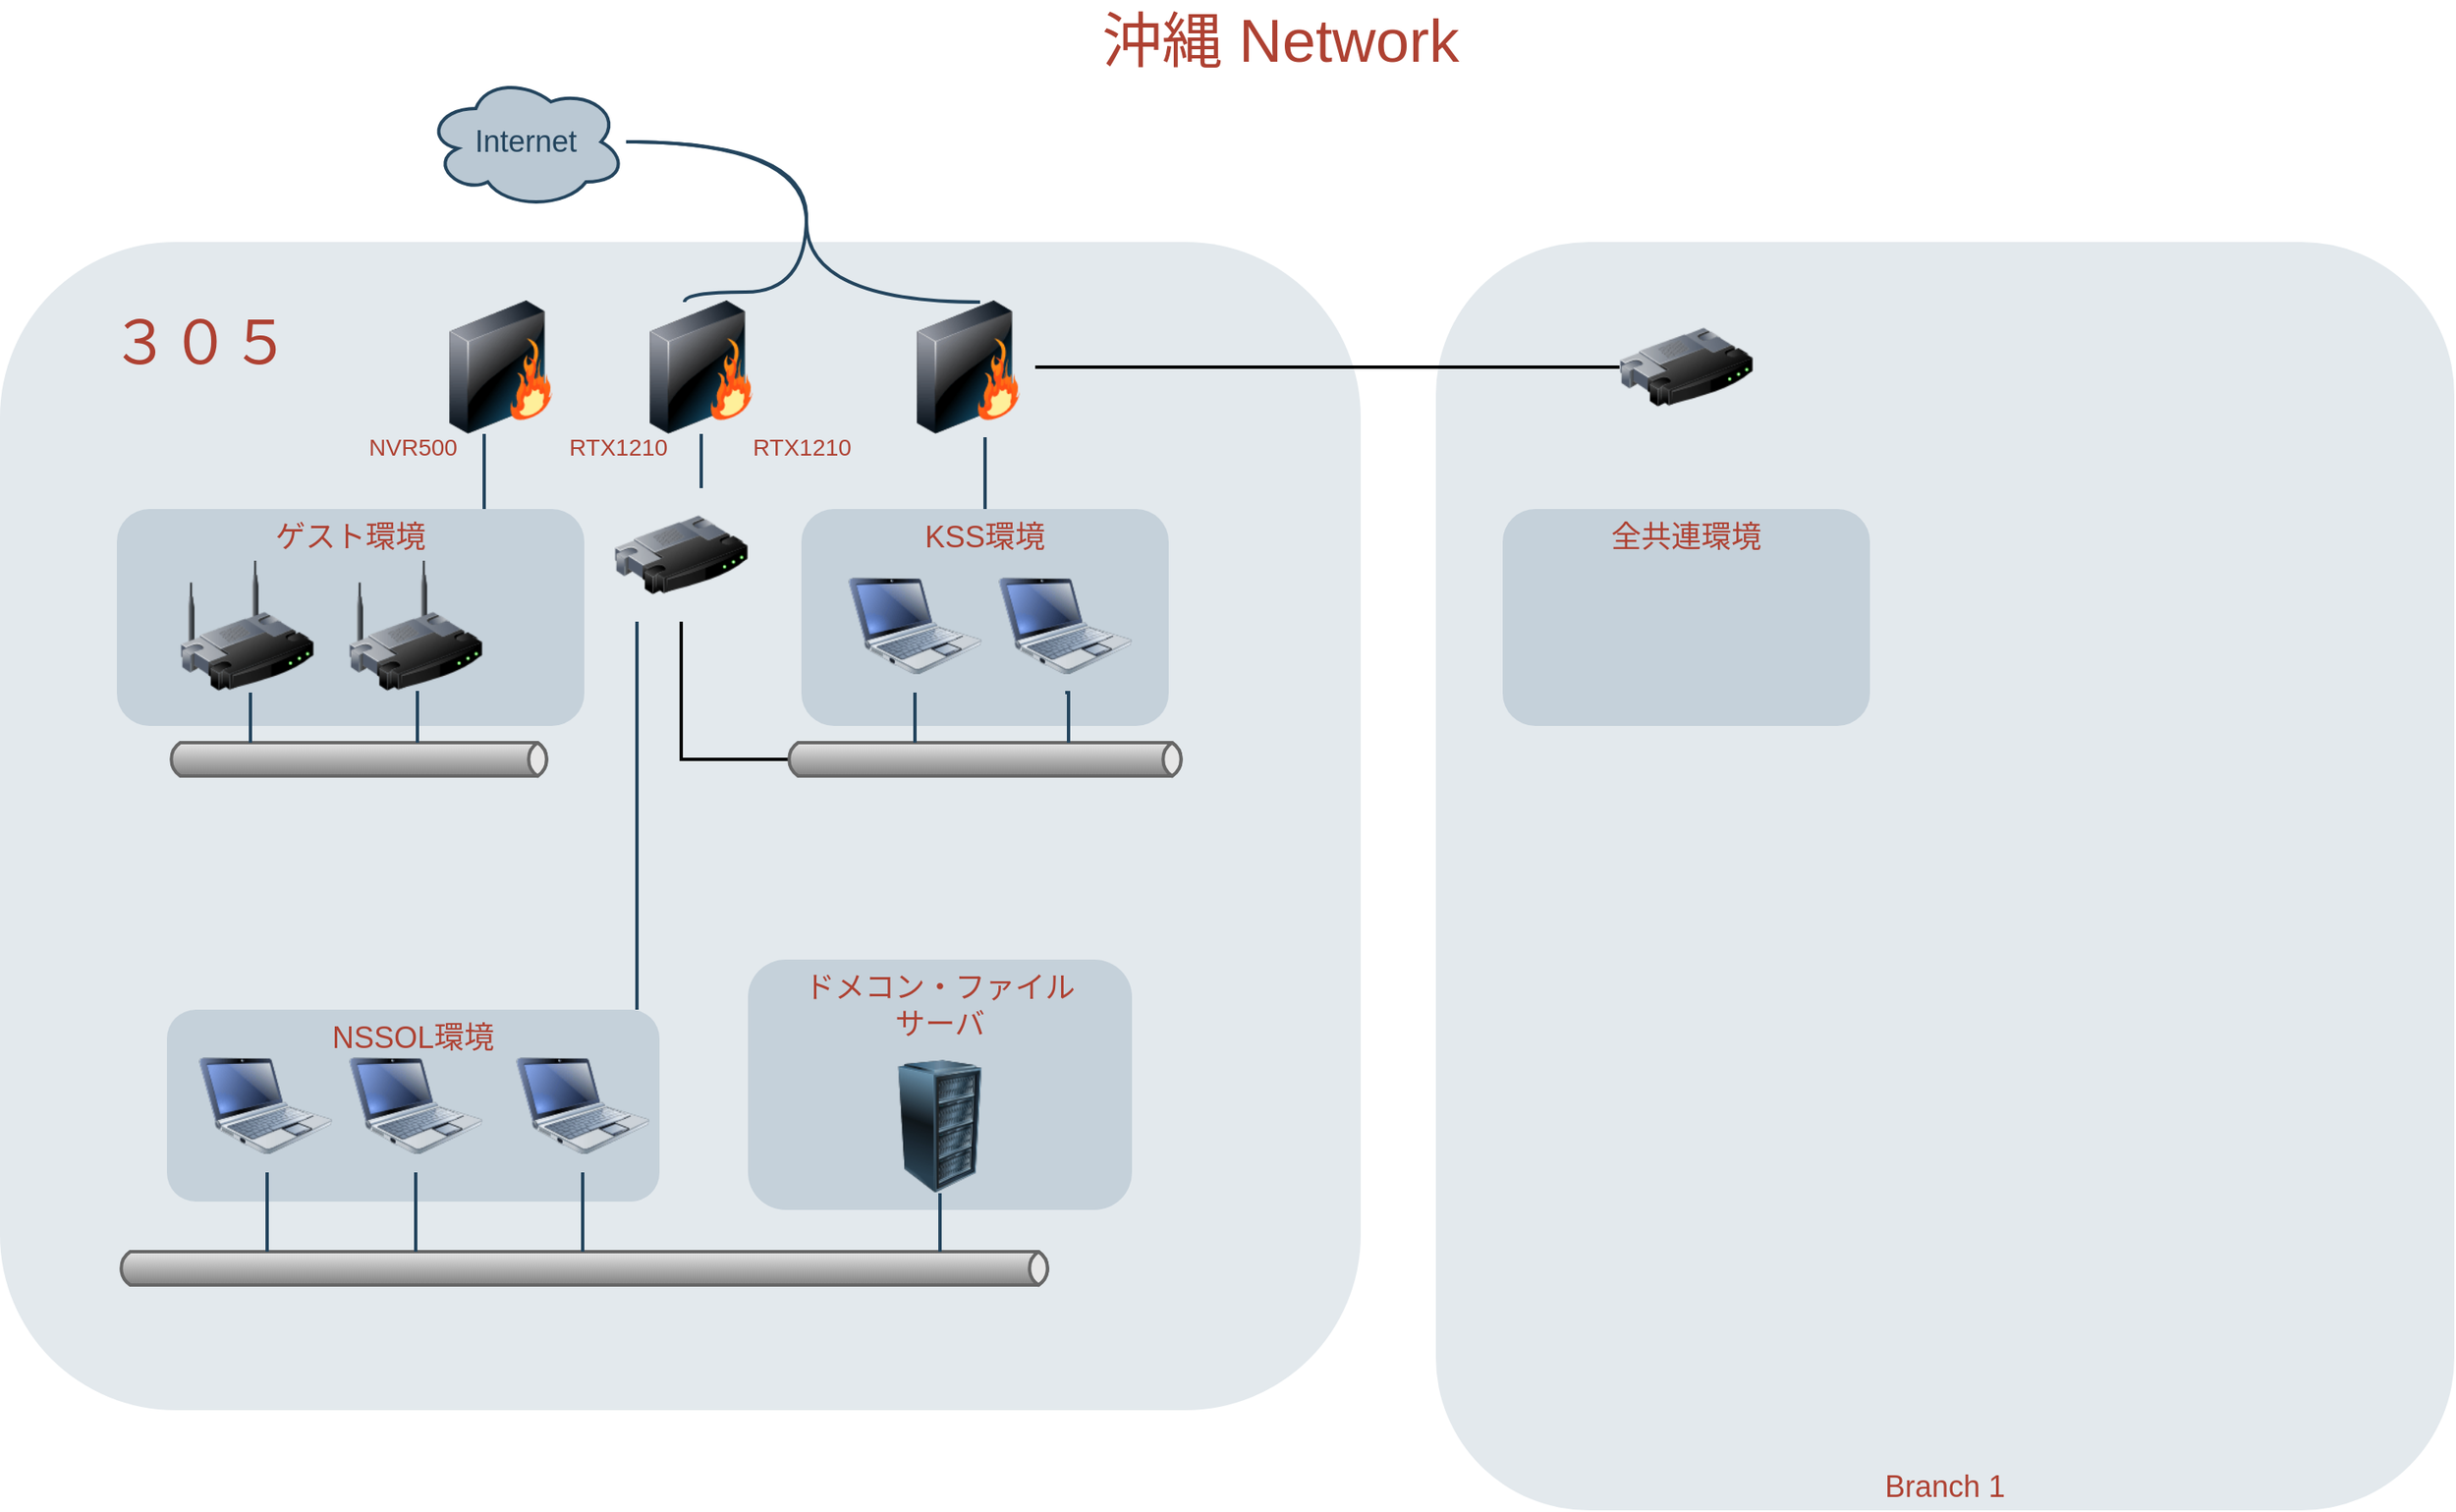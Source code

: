 <mxfile version="13.7.3" type="github">
  <diagram id="a45cf8ec-cd66-6f27-3ac3-be6e809c9e4a" name="Page-1">
    <mxGraphModel dx="1422" dy="802" grid="1" gridSize="10" guides="1" tooltips="1" connect="1" arrows="1" fold="1" page="1" pageScale="1" pageWidth="827" pageHeight="1169" background="#ffffff" math="0" shadow="0">
      <root>
        <mxCell id="0" />
        <mxCell id="1" parent="0" />
        <mxCell id="3" value="" style="rounded=1;whiteSpace=wrap;html=1;shadow=0;strokeColor=none;fillColor=#BAC8D3;gradientColor=none;fontSize=18;fontColor=#F08705;opacity=40;fontStyle=0;strokeWidth=3;" parent="1" vertex="1">
          <mxGeometry x="60" y="160" width="815" height="700" as="geometry" />
        </mxCell>
        <mxCell id="sYRH1KBw7pVgnMUkZbS4-179" value="&lt;span style=&quot;line-height: 17.182px&quot;&gt;ゲスト環境&lt;/span&gt;" style="rounded=1;whiteSpace=wrap;html=1;shadow=0;strokeColor=none;fillColor=#BAC8D3;gradientColor=none;fontSize=18;fontColor=#AE4132;verticalAlign=top;fontStyle=0;opacity=70;strokeWidth=3;" vertex="1" parent="1">
          <mxGeometry x="130" y="320" width="280" height="130" as="geometry" />
        </mxCell>
        <mxCell id="6" value="&lt;span style=&quot;line-height: 17.182px&quot;&gt;NSSOL環境&lt;/span&gt;" style="rounded=1;whiteSpace=wrap;html=1;shadow=0;strokeColor=none;fillColor=#BAC8D3;gradientColor=none;fontSize=18;fontColor=#AE4132;verticalAlign=top;fontStyle=0;opacity=70;strokeWidth=3;" parent="1" vertex="1">
          <mxGeometry x="160" y="620" width="295" height="115" as="geometry" />
        </mxCell>
        <mxCell id="7" value="ドメコン・ファイル&lt;br&gt;サーバ" style="rounded=1;whiteSpace=wrap;html=1;shadow=0;strokeColor=none;fillColor=#BAC8D3;gradientColor=none;fontSize=18;fontColor=#AE4132;verticalAlign=top;fontStyle=0;opacity=70;strokeWidth=3;" parent="1" vertex="1">
          <mxGeometry x="508" y="590" width="230" height="150" as="geometry" />
        </mxCell>
        <mxCell id="15" value="Branch 1" style="rounded=1;whiteSpace=wrap;html=1;shadow=0;strokeColor=none;fillColor=#BAC8D3;gradientColor=none;fontSize=18;fontColor=#AE4132;verticalAlign=bottom;fontStyle=0;opacity=40;strokeWidth=3;" parent="1" vertex="1">
          <mxGeometry x="920" y="160" width="610" height="760" as="geometry" />
        </mxCell>
        <mxCell id="sYRH1KBw7pVgnMUkZbS4-173" style="edgeStyle=orthogonalEdgeStyle;rounded=0;orthogonalLoop=1;jettySize=auto;html=1;exitX=0.31;exitY=0.8;exitDx=0;exitDy=0;exitPerimeter=0;" edge="1" parent="1" source="19">
          <mxGeometry relative="1" as="geometry">
            <mxPoint x="360" y="90" as="targetPoint" />
          </mxGeometry>
        </mxCell>
        <mxCell id="19" value="Internet" style="ellipse;shape=cloud;whiteSpace=wrap;html=1;shadow=0;strokeColor=#23445D;fillColor=#BAC8D3;gradientColor=none;fontSize=18;fontColor=#23445D;gradientDirection=north;fontStyle=0;strokeWidth=2;" parent="1" vertex="1">
          <mxGeometry x="315" y="60" width="120" height="80" as="geometry" />
        </mxCell>
        <mxCell id="36" value="" style="image;html=1;image=img/lib/clip_art/computers/Netbook_128x128.png;shadow=0;strokeColor=#000000;fillColor=#FFFFFF;gradientColor=none;fontSize=18;fontColor=#F08705;fontStyle=0" parent="1" vertex="1">
          <mxGeometry x="179" y="637.5" width="80" height="80" as="geometry" />
        </mxCell>
        <mxCell id="37" value="" style="image;html=1;image=img/lib/clip_art/computers/Netbook_128x128.png;shadow=0;strokeColor=#000000;fillColor=#FFFFFF;gradientColor=none;fontSize=18;fontColor=#F08705;fontStyle=0" parent="1" vertex="1">
          <mxGeometry x="269" y="637.5" width="80" height="80" as="geometry" />
        </mxCell>
        <mxCell id="38" value="" style="image;html=1;image=img/lib/clip_art/computers/Netbook_128x128.png;shadow=0;strokeColor=#000000;fillColor=#FFFFFF;gradientColor=none;fontSize=18;fontColor=#F08705;fontStyle=0" parent="1" vertex="1">
          <mxGeometry x="369" y="637.5" width="80" height="80" as="geometry" />
        </mxCell>
        <mxCell id="39" value="" style="image;html=1;image=img/lib/clip_art/computers/Server_Rack_128x128.png;shadow=0;strokeColor=#000000;fillColor=#FFFFFF;gradientColor=none;fontSize=18;fontColor=#F08705;fontStyle=0" parent="1" vertex="1">
          <mxGeometry x="583" y="650" width="80" height="80" as="geometry" />
        </mxCell>
        <mxCell id="48" value="" style="strokeWidth=2;strokeColor=#666666;dashed=0;align=center;html=1;fontSize=8;shape=mxgraph.eip.messageChannel;shadow=0;fillColor=#FFFFFF;gradientColor=none;fontColor=#F08705;fontStyle=0" parent="1" vertex="1">
          <mxGeometry x="130" y="765" width="560" height="20" as="geometry" />
        </mxCell>
        <mxCell id="53" value="" style="image;html=1;image=img/lib/clip_art/networking/Router_128x128.png;shadow=0;strokeColor=#000000;fillColor=#FFFFFF;gradientColor=none;fontSize=18;fontColor=#F08705;fontStyle=0" parent="1" vertex="1">
          <mxGeometry x="428" y="307.5" width="80" height="80" as="geometry" />
        </mxCell>
        <mxCell id="55" value="" style="image;html=1;image=img/lib/clip_art/networking/Wireless_Router_128x128.png;shadow=0;strokeColor=#000000;fillColor=#FFFFFF;gradientColor=none;fontSize=18;fontColor=#F08705;fontStyle=0" parent="1" vertex="1">
          <mxGeometry x="168" y="350" width="80" height="80" as="geometry" />
        </mxCell>
        <mxCell id="82" value="" style="image;html=1;image=img/lib/clip_art/networking/Firewall_128x128.png;shadow=0;strokeColor=#000000;fillColor=#FFFFFF;gradientColor=none;fontSize=18;fontColor=#F08705;fontStyle=0" parent="1" vertex="1">
          <mxGeometry x="320" y="195" width="80" height="80" as="geometry" />
        </mxCell>
        <mxCell id="95" value="" style="edgeStyle=elbowEdgeStyle;strokeWidth=2;rounded=0;endArrow=none;startArrow=none;startSize=10;endSize=10;dashed=0;html=1;strokeColor=#23445D;fontSize=18;fontColor=#F08705;startFill=0;endFill=0;fontStyle=0" parent="1" source="37" target="48" edge="1">
          <mxGeometry relative="1" as="geometry">
            <mxPoint x="200" y="735" as="sourcePoint" />
            <mxPoint x="200" y="775" as="targetPoint" />
          </mxGeometry>
        </mxCell>
        <mxCell id="96" value="" style="edgeStyle=elbowEdgeStyle;strokeWidth=2;rounded=0;endArrow=none;startArrow=none;startSize=10;endSize=10;dashed=0;html=1;strokeColor=#23445D;fontSize=18;fontColor=#F08705;startFill=0;endFill=0;fontStyle=0" parent="1" source="38" target="48" edge="1">
          <mxGeometry relative="1" as="geometry">
            <mxPoint x="210" y="745" as="sourcePoint" />
            <mxPoint x="210" y="785" as="targetPoint" />
          </mxGeometry>
        </mxCell>
        <mxCell id="97" value="" style="edgeStyle=elbowEdgeStyle;strokeWidth=2;rounded=0;endArrow=none;startArrow=none;startSize=10;endSize=10;dashed=0;html=1;strokeColor=#23445D;fontSize=18;fontColor=#F08705;startFill=0;endFill=0;fontStyle=0" parent="1" source="39" target="48" edge="1">
          <mxGeometry relative="1" as="geometry">
            <mxPoint x="390" y="735" as="sourcePoint" />
            <mxPoint x="390" y="775" as="targetPoint" />
          </mxGeometry>
        </mxCell>
        <mxCell id="103" value="" style="edgeStyle=elbowEdgeStyle;strokeWidth=2;rounded=0;endArrow=none;startArrow=none;startSize=10;endSize=10;dashed=0;html=1;strokeColor=#23445D;fontSize=18;fontColor=#F08705;startFill=0;endFill=0;fontStyle=0;exitX=0.5;exitY=1;exitDx=0;exitDy=0;" parent="1" source="sYRH1KBw7pVgnMUkZbS4-178" target="53" edge="1">
          <mxGeometry relative="1" as="geometry">
            <mxPoint x="675" y="604" as="sourcePoint" />
            <mxPoint x="675" y="644" as="targetPoint" />
          </mxGeometry>
        </mxCell>
        <mxCell id="120" value="" style="edgeStyle=elbowEdgeStyle;strokeWidth=2;rounded=0;endArrow=none;startArrow=none;startSize=10;endSize=10;dashed=0;html=1;strokeColor=#23445D;fontSize=18;fontColor=#F08705;startFill=0;endFill=0;fontStyle=0" parent="1" source="6" target="53" edge="1">
          <mxGeometry relative="1" as="geometry">
            <mxPoint x="389.762" y="564.476" as="sourcePoint" />
            <mxPoint x="389.762" y="603.762" as="targetPoint" />
          </mxGeometry>
        </mxCell>
        <mxCell id="124" style="edgeStyle=orthogonalEdgeStyle;rounded=0;html=1;startArrow=none;startFill=0;endArrow=none;endFill=0;fontSize=18;fontColor=#F08705;strokeColor=#23445D;strokeWidth=2;curved=1;fontStyle=0;exitX=0.588;exitY=0.013;exitDx=0;exitDy=0;exitPerimeter=0;" parent="1" source="sYRH1KBw7pVgnMUkZbS4-174" target="19" edge="1">
          <mxGeometry relative="1" as="geometry">
            <Array as="points">
              <mxPoint x="543" y="196" />
              <mxPoint x="543" y="100" />
            </Array>
            <mxPoint x="915" y="930" as="sourcePoint" />
          </mxGeometry>
        </mxCell>
        <mxCell id="167" value="３０５" style="text;html=1;strokeColor=none;fillColor=none;align=center;verticalAlign=middle;whiteSpace=wrap;overflow=hidden;shadow=0;fontSize=36;fontColor=#AE4132;fontStyle=0" parent="1" vertex="1">
          <mxGeometry x="60" y="165" width="240" height="110" as="geometry" />
        </mxCell>
        <mxCell id="168" value="沖縄 Network" style="text;html=1;strokeColor=none;fillColor=none;align=center;verticalAlign=middle;whiteSpace=wrap;overflow=hidden;shadow=0;fontSize=36;fontColor=#AE4132;fontStyle=0" parent="1" vertex="1">
          <mxGeometry x="137" y="15" width="1380" height="45" as="geometry" />
        </mxCell>
        <mxCell id="171" style="edgeStyle=orthogonalEdgeStyle;rounded=0;jumpStyle=none;html=1;exitX=0;exitY=0.5;entryX=0;entryY=0.5;shadow=0;labelBackgroundColor=none;startArrow=none;startFill=0;endArrow=classic;endFill=1;endSize=6;jettySize=auto;orthogonalLoop=1;strokeColor=#23445D;strokeWidth=2;fillColor=#F08705;fontFamily=Helvetica;fontSize=14;fontColor=#F08705;align=left;fontStyle=0" parent="1" source="168" target="168" edge="1">
          <mxGeometry relative="1" as="geometry" />
        </mxCell>
        <mxCell id="sYRH1KBw7pVgnMUkZbS4-172" value="" style="image;html=1;image=img/lib/clip_art/networking/Router_128x128.png;shadow=0;strokeColor=#000000;fillColor=#FFFFFF;gradientColor=none;fontSize=18;fontColor=#F08705;fontStyle=0" vertex="1" parent="1">
          <mxGeometry x="1030" y="195" width="80" height="80" as="geometry" />
        </mxCell>
        <mxCell id="sYRH1KBw7pVgnMUkZbS4-200" style="edgeStyle=orthogonalEdgeStyle;rounded=0;orthogonalLoop=1;jettySize=auto;html=1;exitX=1;exitY=0.5;exitDx=0;exitDy=0;entryX=0;entryY=0.5;entryDx=0;entryDy=0;endArrow=none;endFill=0;strokeWidth=2;fontSize=14;" edge="1" parent="1" source="sYRH1KBw7pVgnMUkZbS4-174" target="sYRH1KBw7pVgnMUkZbS4-172">
          <mxGeometry relative="1" as="geometry" />
        </mxCell>
        <mxCell id="sYRH1KBw7pVgnMUkZbS4-174" value="" style="image;html=1;image=img/lib/clip_art/networking/Firewall_128x128.png;shadow=0;strokeColor=#000000;fillColor=#FFFFFF;gradientColor=none;fontSize=18;fontColor=#F08705;fontStyle=0" vertex="1" parent="1">
          <mxGeometry x="600" y="195" width="80" height="80" as="geometry" />
        </mxCell>
        <mxCell id="sYRH1KBw7pVgnMUkZbS4-175" style="edgeStyle=orthogonalEdgeStyle;rounded=0;html=1;startArrow=none;startFill=0;endArrow=none;endFill=0;fontSize=18;fontColor=#F08705;strokeColor=#23445D;strokeWidth=2;curved=1;fontStyle=0;" edge="1" parent="1" target="19">
          <mxGeometry relative="1" as="geometry">
            <Array as="points">
              <mxPoint x="470" y="196" />
              <mxPoint x="470" y="190" />
              <mxPoint x="543" y="190" />
              <mxPoint x="543" y="100" />
            </Array>
            <mxPoint x="470" y="196" as="sourcePoint" />
            <mxPoint x="435" y="100" as="targetPoint" />
          </mxGeometry>
        </mxCell>
        <mxCell id="sYRH1KBw7pVgnMUkZbS4-176" value="" style="edgeStyle=elbowEdgeStyle;strokeWidth=2;rounded=0;endArrow=none;startArrow=none;startSize=10;endSize=10;dashed=0;html=1;strokeColor=#23445D;fontSize=18;fontColor=#F08705;startFill=0;endFill=0;fontStyle=0" edge="1" parent="1" source="36" target="48">
          <mxGeometry relative="1" as="geometry">
            <mxPoint x="309" y="717.5" as="sourcePoint" />
            <mxPoint x="309" y="765" as="targetPoint" />
            <Array as="points">
              <mxPoint x="220" y="761" />
            </Array>
          </mxGeometry>
        </mxCell>
        <mxCell id="sYRH1KBw7pVgnMUkZbS4-178" value="" style="image;html=1;image=img/lib/clip_art/networking/Firewall_128x128.png;shadow=0;strokeColor=#000000;fillColor=#FFFFFF;gradientColor=none;fontSize=18;fontColor=#F08705;fontStyle=0" vertex="1" parent="1">
          <mxGeometry x="440" y="195" width="80" height="80" as="geometry" />
        </mxCell>
        <mxCell id="sYRH1KBw7pVgnMUkZbS4-180" value="" style="image;html=1;image=img/lib/clip_art/networking/Wireless_Router_128x128.png;shadow=0;strokeColor=#000000;fillColor=#FFFFFF;gradientColor=none;fontSize=18;fontColor=#F08705;fontStyle=0" vertex="1" parent="1">
          <mxGeometry x="269" y="350" width="80" height="80" as="geometry" />
        </mxCell>
        <mxCell id="sYRH1KBw7pVgnMUkZbS4-181" value="" style="edgeStyle=elbowEdgeStyle;strokeWidth=2;rounded=0;endArrow=none;startArrow=none;startSize=10;endSize=10;dashed=0;html=1;strokeColor=#23445D;fontSize=18;fontColor=#F08705;startFill=0;endFill=0;fontStyle=0;" edge="1" parent="1" target="82">
          <mxGeometry relative="1" as="geometry">
            <mxPoint x="350" y="320" as="sourcePoint" />
            <mxPoint x="442" y="387.5" as="targetPoint" />
            <Array as="points">
              <mxPoint x="350" y="320" />
            </Array>
          </mxGeometry>
        </mxCell>
        <mxCell id="sYRH1KBw7pVgnMUkZbS4-183" value="" style="strokeWidth=2;strokeColor=#666666;dashed=0;align=center;html=1;fontSize=8;shape=mxgraph.eip.messageChannel;shadow=0;fillColor=#FFFFFF;gradientColor=none;fontColor=#F08705;fontStyle=0" vertex="1" parent="1">
          <mxGeometry x="160" y="460" width="230" height="20" as="geometry" />
        </mxCell>
        <mxCell id="sYRH1KBw7pVgnMUkZbS4-185" value="" style="edgeStyle=elbowEdgeStyle;strokeWidth=2;rounded=0;endArrow=none;startArrow=none;startSize=10;endSize=10;dashed=0;html=1;strokeColor=#23445D;fontSize=18;fontColor=#F08705;startFill=0;endFill=0;fontStyle=0;" edge="1" parent="1" target="sYRH1KBw7pVgnMUkZbS4-183">
          <mxGeometry relative="1" as="geometry">
            <mxPoint x="210" y="430" as="sourcePoint" />
            <mxPoint x="187.5" y="539.329" as="targetPoint" />
            <Array as="points">
              <mxPoint x="210" y="430" />
              <mxPoint x="188.5" y="563.5" />
            </Array>
          </mxGeometry>
        </mxCell>
        <mxCell id="sYRH1KBw7pVgnMUkZbS4-186" value="" style="edgeStyle=elbowEdgeStyle;strokeWidth=2;rounded=0;endArrow=none;startArrow=none;startSize=10;endSize=10;dashed=0;html=1;strokeColor=#23445D;fontSize=18;fontColor=#F08705;startFill=0;endFill=0;fontStyle=0;exitX=0.5;exitY=1;exitDx=0;exitDy=0;entryX=0;entryY=0;entryDx=150;entryDy=0;entryPerimeter=0;" edge="1" parent="1" source="sYRH1KBw7pVgnMUkZbS4-180" target="sYRH1KBw7pVgnMUkZbS4-183">
          <mxGeometry relative="1" as="geometry">
            <mxPoint x="220" y="440" as="sourcePoint" />
            <mxPoint x="220" y="470" as="targetPoint" />
            <Array as="points">
              <mxPoint x="310" y="450" />
              <mxPoint x="198.5" y="573.5" />
            </Array>
          </mxGeometry>
        </mxCell>
        <mxCell id="sYRH1KBw7pVgnMUkZbS4-187" value="NVR500" style="text;html=1;strokeColor=none;fillColor=none;align=center;verticalAlign=middle;whiteSpace=wrap;overflow=hidden;shadow=0;fontSize=14;fontColor=#AE4132;fontStyle=0" vertex="1" parent="1">
          <mxGeometry x="267" y="257.5" width="81" height="50" as="geometry" />
        </mxCell>
        <mxCell id="sYRH1KBw7pVgnMUkZbS4-188" value="RTX1210" style="text;html=1;strokeColor=none;fillColor=none;align=center;verticalAlign=middle;whiteSpace=wrap;overflow=hidden;shadow=0;fontSize=14;fontColor=#AE4132;fontStyle=0" vertex="1" parent="1">
          <mxGeometry x="390" y="257.5" width="81" height="50" as="geometry" />
        </mxCell>
        <mxCell id="sYRH1KBw7pVgnMUkZbS4-189" value="RTX1210" style="text;html=1;strokeColor=none;fillColor=none;align=center;verticalAlign=middle;whiteSpace=wrap;overflow=hidden;shadow=0;fontSize=14;fontColor=#AE4132;fontStyle=0" vertex="1" parent="1">
          <mxGeometry x="500" y="257.5" width="81" height="50" as="geometry" />
        </mxCell>
        <mxCell id="sYRH1KBw7pVgnMUkZbS4-199" style="edgeStyle=orthogonalEdgeStyle;rounded=0;orthogonalLoop=1;jettySize=auto;html=1;exitX=0;exitY=0.5;exitDx=2.7;exitDy=0;exitPerimeter=0;fontSize=14;horizontal=0;endArrow=none;endFill=0;strokeWidth=2;" edge="1" parent="1" source="sYRH1KBw7pVgnMUkZbS4-190" target="53">
          <mxGeometry relative="1" as="geometry" />
        </mxCell>
        <mxCell id="sYRH1KBw7pVgnMUkZbS4-190" value="" style="strokeWidth=2;strokeColor=#666666;dashed=0;align=center;html=1;fontSize=8;shape=mxgraph.eip.messageChannel;shadow=0;fillColor=#FFFFFF;gradientColor=none;fontColor=#F08705;fontStyle=0" vertex="1" parent="1">
          <mxGeometry x="530" y="460" width="240" height="20" as="geometry" />
        </mxCell>
        <mxCell id="sYRH1KBw7pVgnMUkZbS4-191" value="KSS環境" style="rounded=1;whiteSpace=wrap;html=1;shadow=0;strokeColor=none;fillColor=#BAC8D3;gradientColor=none;fontSize=18;fontColor=#AE4132;verticalAlign=top;fontStyle=0;opacity=70;strokeWidth=3;" vertex="1" parent="1">
          <mxGeometry x="540" y="320" width="220" height="130" as="geometry" />
        </mxCell>
        <mxCell id="sYRH1KBw7pVgnMUkZbS4-192" value="" style="image;html=1;image=img/lib/clip_art/computers/Netbook_128x128.png;shadow=0;strokeColor=#000000;fillColor=#FFFFFF;gradientColor=none;fontSize=18;fontColor=#F08705;fontStyle=0" vertex="1" parent="1">
          <mxGeometry x="568" y="350" width="80" height="80" as="geometry" />
        </mxCell>
        <mxCell id="sYRH1KBw7pVgnMUkZbS4-193" value="" style="image;html=1;image=img/lib/clip_art/computers/Netbook_128x128.png;shadow=0;strokeColor=#000000;fillColor=#FFFFFF;gradientColor=none;fontSize=18;fontColor=#F08705;fontStyle=0" vertex="1" parent="1">
          <mxGeometry x="658" y="350" width="80" height="80" as="geometry" />
        </mxCell>
        <mxCell id="sYRH1KBw7pVgnMUkZbS4-195" value="" style="edgeStyle=elbowEdgeStyle;strokeWidth=2;rounded=0;endArrow=none;startArrow=none;startSize=10;endSize=10;dashed=0;html=1;strokeColor=#23445D;fontSize=18;fontColor=#F08705;startFill=0;endFill=0;fontStyle=0;exitX=0.5;exitY=1;exitDx=0;exitDy=0;" edge="1" parent="1" source="sYRH1KBw7pVgnMUkZbS4-192" target="sYRH1KBw7pVgnMUkZbS4-190">
          <mxGeometry relative="1" as="geometry">
            <mxPoint x="220" y="440" as="sourcePoint" />
            <mxPoint x="220" y="470" as="targetPoint" />
            <Array as="points">
              <mxPoint x="608" y="450" />
              <mxPoint x="198.5" y="573.5" />
            </Array>
          </mxGeometry>
        </mxCell>
        <mxCell id="sYRH1KBw7pVgnMUkZbS4-196" value="" style="edgeStyle=elbowEdgeStyle;strokeWidth=2;rounded=0;endArrow=none;startArrow=none;startSize=10;endSize=10;dashed=0;html=1;strokeColor=#23445D;fontSize=18;fontColor=#F08705;startFill=0;endFill=0;fontStyle=0;exitX=0.5;exitY=1;exitDx=0;exitDy=0;entryX=0;entryY=0;entryDx=170;entryDy=0;entryPerimeter=0;" edge="1" parent="1" source="sYRH1KBw7pVgnMUkZbS4-193" target="sYRH1KBw7pVgnMUkZbS4-190">
          <mxGeometry relative="1" as="geometry">
            <mxPoint x="618" y="440" as="sourcePoint" />
            <mxPoint x="618" y="470" as="targetPoint" />
            <Array as="points">
              <mxPoint x="700" y="450" />
              <mxPoint x="208.5" y="583.5" />
            </Array>
          </mxGeometry>
        </mxCell>
        <mxCell id="sYRH1KBw7pVgnMUkZbS4-198" value="" style="edgeStyle=elbowEdgeStyle;strokeWidth=2;rounded=0;endArrow=none;startArrow=none;startSize=10;endSize=10;dashed=0;html=1;strokeColor=#23445D;fontSize=18;fontColor=#F08705;startFill=0;endFill=0;fontStyle=0;exitX=0.625;exitY=1.025;exitDx=0;exitDy=0;entryX=0.5;entryY=0;entryDx=0;entryDy=0;exitPerimeter=0;" edge="1" parent="1" source="sYRH1KBw7pVgnMUkZbS4-174" target="sYRH1KBw7pVgnMUkZbS4-191">
          <mxGeometry relative="1" as="geometry">
            <mxPoint x="490" y="285" as="sourcePoint" />
            <mxPoint x="490" y="317.5" as="targetPoint" />
          </mxGeometry>
        </mxCell>
        <mxCell id="sYRH1KBw7pVgnMUkZbS4-201" value="全共連環境" style="rounded=1;whiteSpace=wrap;html=1;shadow=0;strokeColor=none;fillColor=#BAC8D3;gradientColor=none;fontSize=18;fontColor=#AE4132;verticalAlign=top;fontStyle=0;opacity=70;strokeWidth=3;" vertex="1" parent="1">
          <mxGeometry x="960" y="320" width="220" height="130" as="geometry" />
        </mxCell>
      </root>
    </mxGraphModel>
  </diagram>
</mxfile>
